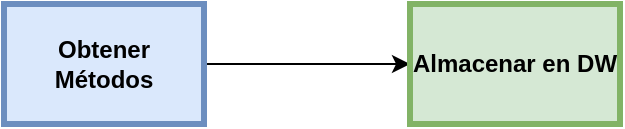 <mxfile pages="1" version="11.2.5" type="device"><diagram name="Page-1" id="c7558073-3199-34d8-9f00-42111426c3f3"><mxGraphModel dx="786" dy="582" grid="1" gridSize="10" guides="1" tooltips="1" connect="1" arrows="1" fold="1" page="1" pageScale="1" pageWidth="826" pageHeight="1169" background="#ffffff" math="0" shadow="0"><root><mxCell id="0"/><mxCell id="1" parent="0"/><mxCell id="KHJzqqsQ3kqEn71Sj2GZ-99" style="edgeStyle=orthogonalEdgeStyle;rounded=0;orthogonalLoop=1;jettySize=auto;html=1;exitX=1;exitY=0.5;exitDx=0;exitDy=0;entryX=0;entryY=0.5;entryDx=0;entryDy=0;" parent="1" source="KHJzqqsQ3kqEn71Sj2GZ-96" target="KHJzqqsQ3kqEn71Sj2GZ-102" edge="1"><mxGeometry relative="1" as="geometry"><mxPoint x="371" y="180" as="targetPoint"/></mxGeometry></mxCell><mxCell id="KHJzqqsQ3kqEn71Sj2GZ-96" value="Obtener&#10;Métodos" style="whiteSpace=wrap;align=center;verticalAlign=middle;fontStyle=1;strokeWidth=3;fillColor=#dae8fc;strokeColor=#6c8ebf;" parent="1" vertex="1"><mxGeometry x="210" y="150" width="100" height="60" as="geometry"/></mxCell><mxCell id="KHJzqqsQ3kqEn71Sj2GZ-102" value="Almacenar en DW" style="whiteSpace=wrap;align=center;verticalAlign=middle;fontStyle=1;strokeWidth=3;fillColor=#d5e8d4;strokeColor=#82b366;" parent="1" vertex="1"><mxGeometry x="413" y="150" width="105" height="60" as="geometry"/></mxCell></root></mxGraphModel></diagram></mxfile>